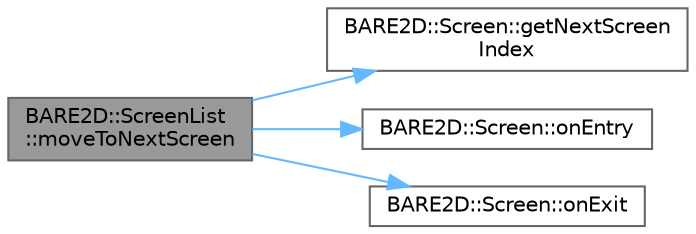 digraph "BARE2D::ScreenList::moveToNextScreen"
{
 // INTERACTIVE_SVG=YES
 // LATEX_PDF_SIZE
  bgcolor="transparent";
  edge [fontname=Helvetica,fontsize=10,labelfontname=Helvetica,labelfontsize=10];
  node [fontname=Helvetica,fontsize=10,shape=box,height=0.2,width=0.4];
  rankdir="LR";
  Node1 [label="BARE2D::ScreenList\l::moveToNextScreen",height=0.2,width=0.4,color="gray40", fillcolor="grey60", style="filled", fontcolor="black",tooltip="Moves to the next screen, updates needed variables. Also, exits old screen and enters new one."];
  Node1 -> Node2 [color="steelblue1",style="solid"];
  Node2 [label="BARE2D::Screen::getNextScreen\lIndex",height=0.2,width=0.4,color="grey40", fillcolor="white", style="filled",URL="$class_b_a_r_e2_d_1_1_screen.html#a106d7066baf13bedb8e6280839719661",tooltip="Returns the index of the next screen. It is recommended to keep a file, say, ScreenIndices...."];
  Node1 -> Node3 [color="steelblue1",style="solid"];
  Node3 [label="BARE2D::Screen::onEntry",height=0.2,width=0.4,color="grey40", fillcolor="white", style="filled",URL="$class_b_a_r_e2_d_1_1_screen.html#a4c427b38cca9a1fc2cad147e9e2a1a5e",tooltip="This is pretty close to the init function. It is called every time the screen is entered."];
  Node1 -> Node4 [color="steelblue1",style="solid"];
  Node4 [label="BARE2D::Screen::onExit",height=0.2,width=0.4,color="grey40", fillcolor="white", style="filled",URL="$class_b_a_r_e2_d_1_1_screen.html#a34a82dc673746b5feca4debd4d22478b",tooltip="This is close to the destroy function, but is only called when the screen is exited,..."];
}
